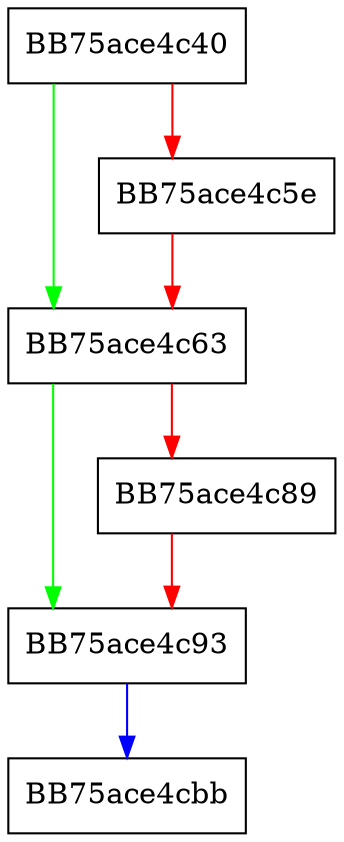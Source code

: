 digraph _Call_immediate {
  node [shape="box"];
  graph [splines=ortho];
  BB75ace4c40 -> BB75ace4c63 [color="green"];
  BB75ace4c40 -> BB75ace4c5e [color="red"];
  BB75ace4c5e -> BB75ace4c63 [color="red"];
  BB75ace4c63 -> BB75ace4c93 [color="green"];
  BB75ace4c63 -> BB75ace4c89 [color="red"];
  BB75ace4c89 -> BB75ace4c93 [color="red"];
  BB75ace4c93 -> BB75ace4cbb [color="blue"];
}